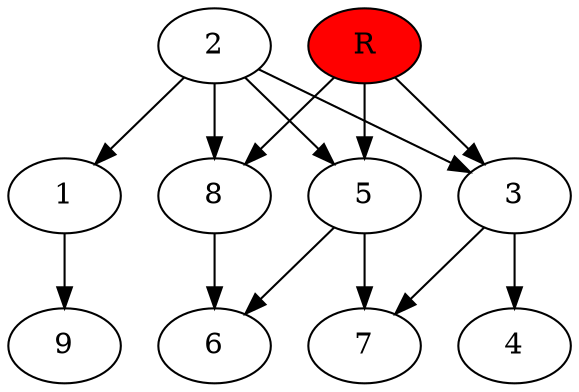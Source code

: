 digraph prb24360 {
	1
	2
	3
	4
	5
	6
	7
	8
	R [fillcolor="#ff0000" style=filled]
	1 -> 9
	2 -> 1
	2 -> 3
	2 -> 5
	2 -> 8
	3 -> 4
	3 -> 7
	5 -> 6
	5 -> 7
	8 -> 6
	R -> 3
	R -> 5
	R -> 8
}
